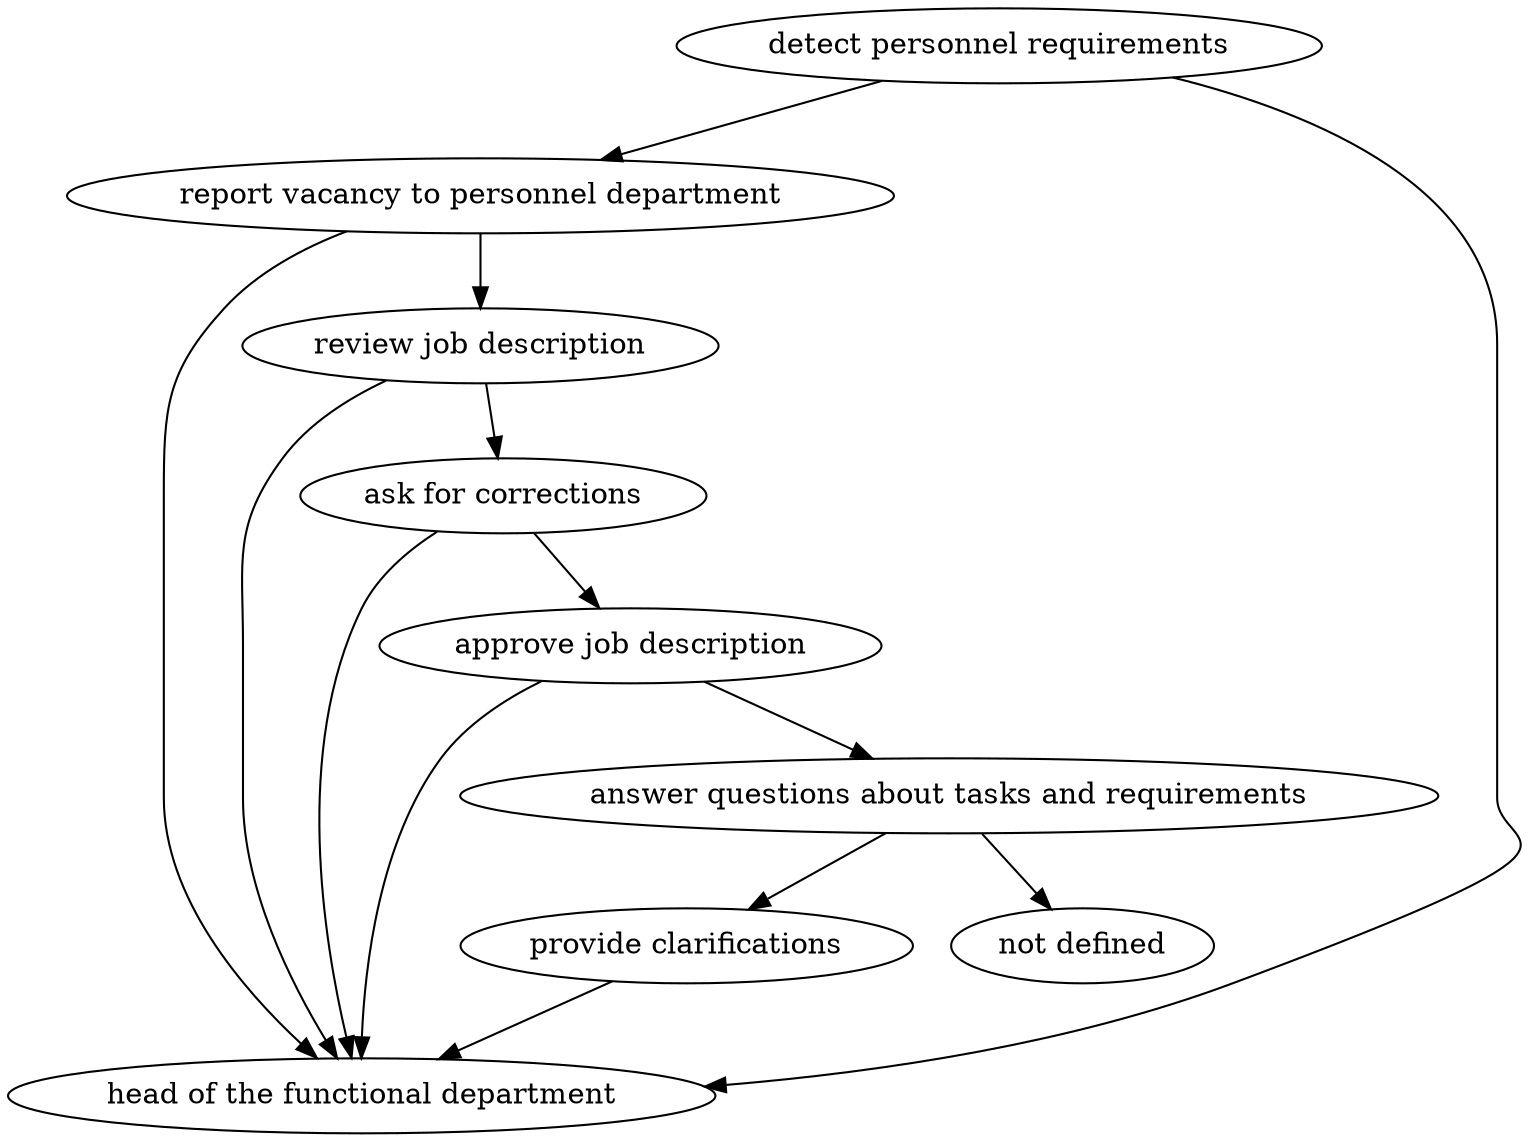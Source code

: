 strict digraph "doc-8.3" {
	graph [name="doc-8.3"];
	"detect personnel requirements"	[attrs="{'type': 'Activity', 'label': 'detect personnel requirements'}"];
	"report vacancy to personnel department"	[attrs="{'type': 'Activity', 'label': 'report vacancy to personnel department'}"];
	"detect personnel requirements" -> "report vacancy to personnel department"	[attrs="{'type': 'flow', 'label': 'flow'}"];
	"head of the functional department"	[attrs="{'type': 'Actor', 'label': 'head of the functional department'}"];
	"detect personnel requirements" -> "head of the functional department"	[attrs="{'type': 'actor performer', 'label': 'actor performer'}"];
	"review job description"	[attrs="{'type': 'Activity', 'label': 'review job description'}"];
	"report vacancy to personnel department" -> "review job description"	[attrs="{'type': 'flow', 'label': 'flow'}"];
	"report vacancy to personnel department" -> "head of the functional department"	[attrs="{'type': 'actor performer', 'label': 'actor performer'}"];
	"ask for corrections"	[attrs="{'type': 'Activity', 'label': 'ask for corrections'}"];
	"review job description" -> "ask for corrections"	[attrs="{'type': 'flow', 'label': 'flow'}"];
	"review job description" -> "head of the functional department"	[attrs="{'type': 'actor performer', 'label': 'actor performer'}"];
	"approve job description"	[attrs="{'type': 'Activity', 'label': 'approve job description'}"];
	"ask for corrections" -> "approve job description"	[attrs="{'type': 'flow', 'label': 'flow'}"];
	"ask for corrections" -> "head of the functional department"	[attrs="{'type': 'actor performer', 'label': 'actor performer'}"];
	"answer questions about tasks and requirements"	[attrs="{'type': 'Activity', 'label': 'answer questions about tasks and requirements'}"];
	"approve job description" -> "answer questions about tasks and requirements"	[attrs="{'type': 'flow', 'label': 'flow'}"];
	"approve job description" -> "head of the functional department"	[attrs="{'type': 'actor performer', 'label': 'actor performer'}"];
	"provide clarifications"	[attrs="{'type': 'Activity', 'label': 'provide clarifications'}"];
	"answer questions about tasks and requirements" -> "provide clarifications"	[attrs="{'type': 'flow', 'label': 'flow'}"];
	"not defined"	[attrs="{'type': 'Actor', 'label': 'not defined'}"];
	"answer questions about tasks and requirements" -> "not defined"	[attrs="{'type': 'actor performer', 'label': 'actor performer'}"];
	"provide clarifications" -> "head of the functional department"	[attrs="{'type': 'actor performer', 'label': 'actor performer'}"];
}
